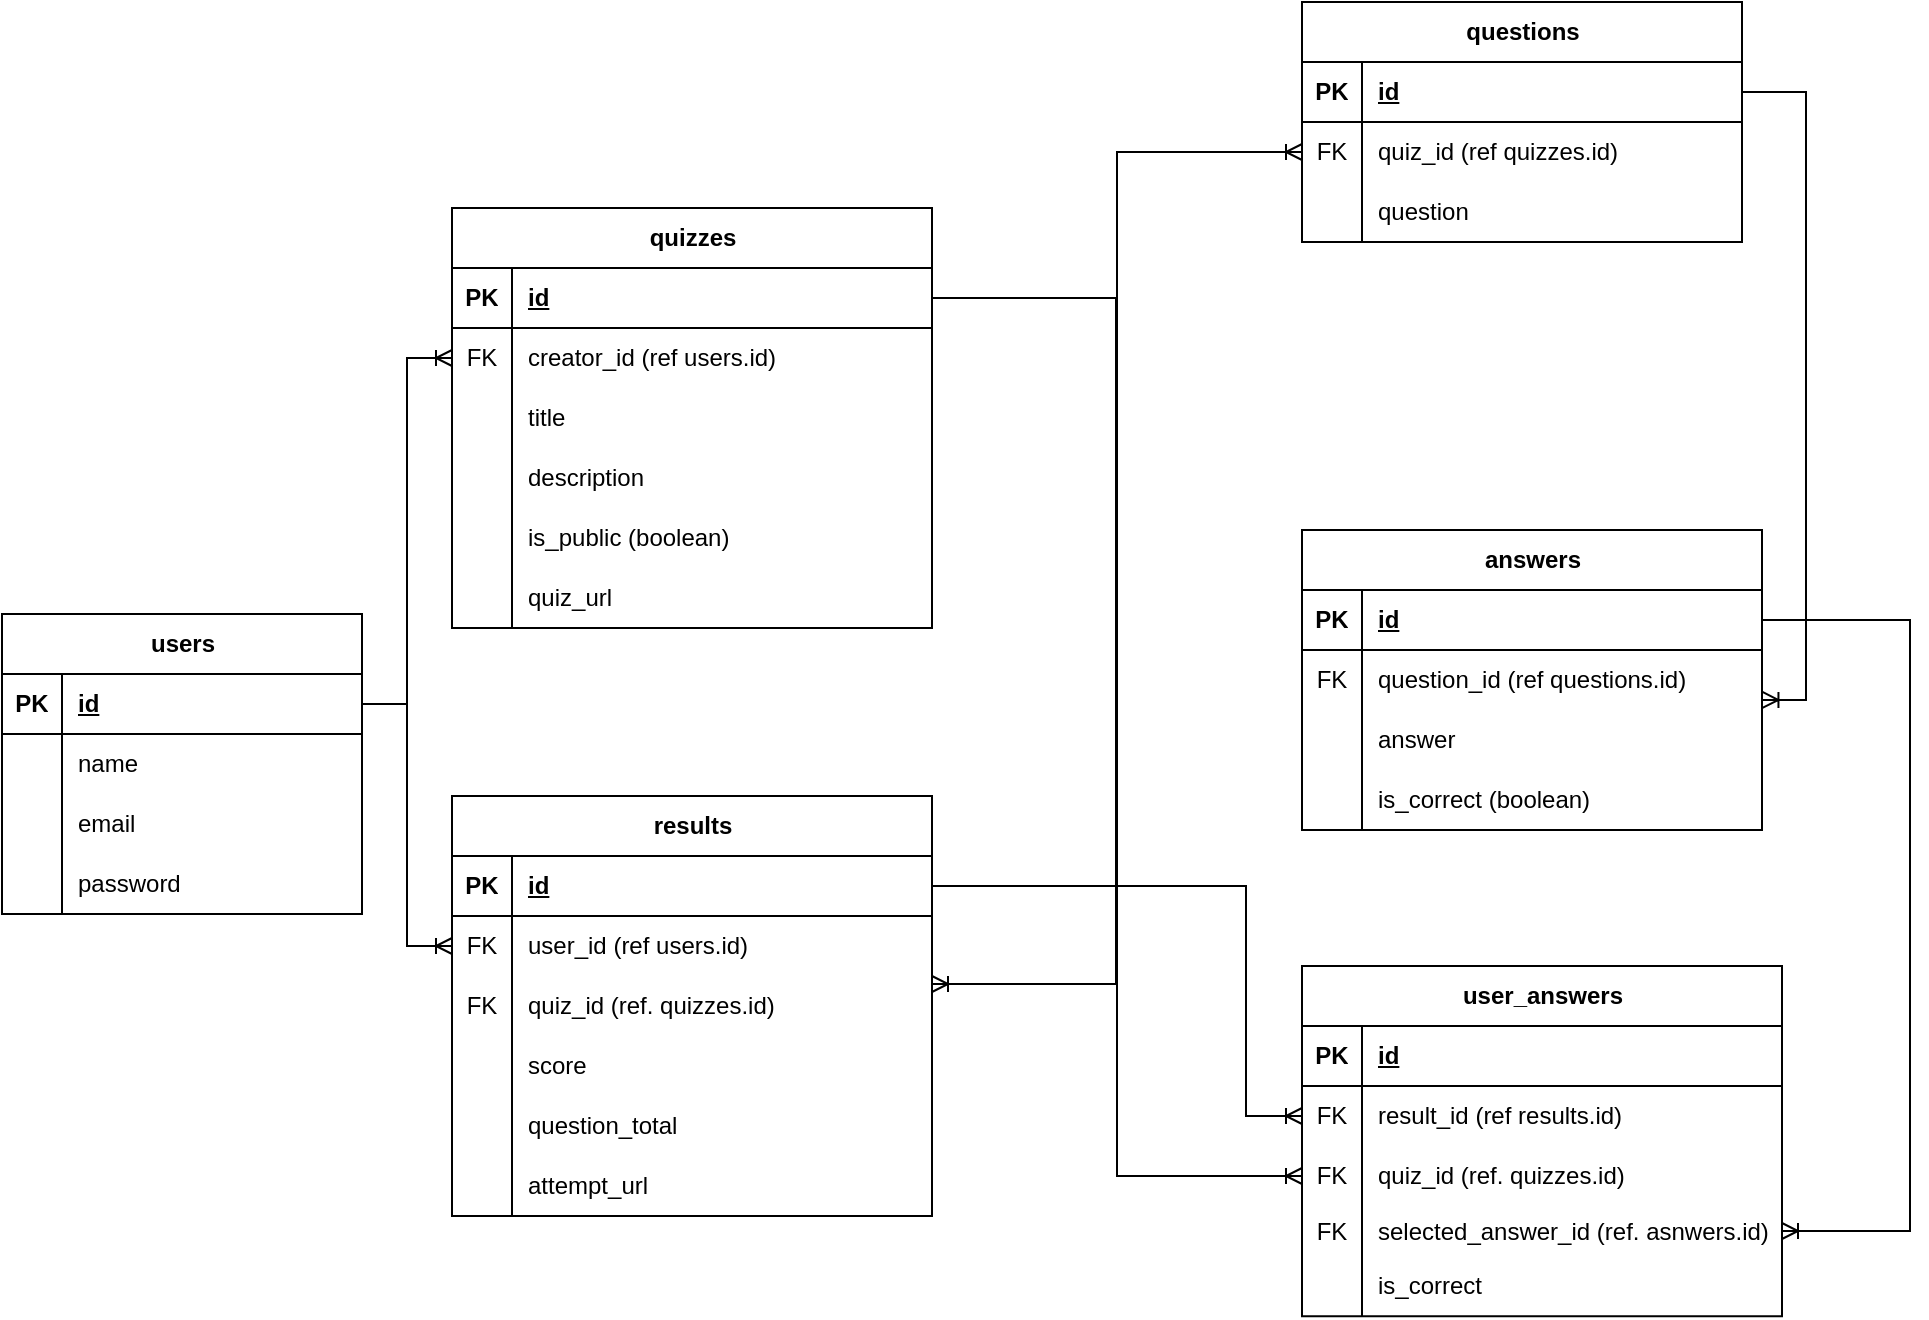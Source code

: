 <mxfile version="26.0.4">
  <diagram name="Page-1" id="2ca16b54-16f6-2749-3443-fa8db7711227">
    <mxGraphModel dx="2903" dy="1590" grid="0" gridSize="10" guides="1" tooltips="1" connect="1" arrows="1" fold="1" page="1" pageScale="1" pageWidth="1100" pageHeight="850" background="none" math="0" shadow="0">
      <root>
        <mxCell id="0" />
        <mxCell id="1" parent="0" />
        <mxCell id="7DHY3IZgSAuh6Npii8j_-1" value="users" style="shape=table;startSize=30;container=1;collapsible=1;childLayout=tableLayout;fixedRows=1;rowLines=0;fontStyle=1;align=center;resizeLast=1;html=1;" parent="1" vertex="1">
          <mxGeometry x="37" y="359" width="180" height="150" as="geometry" />
        </mxCell>
        <mxCell id="7DHY3IZgSAuh6Npii8j_-2" value="" style="shape=tableRow;horizontal=0;startSize=0;swimlaneHead=0;swimlaneBody=0;fillColor=none;collapsible=0;dropTarget=0;points=[[0,0.5],[1,0.5]];portConstraint=eastwest;top=0;left=0;right=0;bottom=1;" parent="7DHY3IZgSAuh6Npii8j_-1" vertex="1">
          <mxGeometry y="30" width="180" height="30" as="geometry" />
        </mxCell>
        <mxCell id="7DHY3IZgSAuh6Npii8j_-3" value="PK" style="shape=partialRectangle;connectable=0;fillColor=none;top=0;left=0;bottom=0;right=0;fontStyle=1;overflow=hidden;whiteSpace=wrap;html=1;" parent="7DHY3IZgSAuh6Npii8j_-2" vertex="1">
          <mxGeometry width="30" height="30" as="geometry">
            <mxRectangle width="30" height="30" as="alternateBounds" />
          </mxGeometry>
        </mxCell>
        <mxCell id="7DHY3IZgSAuh6Npii8j_-4" value="id" style="shape=partialRectangle;connectable=0;fillColor=none;top=0;left=0;bottom=0;right=0;align=left;spacingLeft=6;fontStyle=5;overflow=hidden;whiteSpace=wrap;html=1;" parent="7DHY3IZgSAuh6Npii8j_-2" vertex="1">
          <mxGeometry x="30" width="150" height="30" as="geometry">
            <mxRectangle width="150" height="30" as="alternateBounds" />
          </mxGeometry>
        </mxCell>
        <mxCell id="7DHY3IZgSAuh6Npii8j_-5" value="" style="shape=tableRow;horizontal=0;startSize=0;swimlaneHead=0;swimlaneBody=0;fillColor=none;collapsible=0;dropTarget=0;points=[[0,0.5],[1,0.5]];portConstraint=eastwest;top=0;left=0;right=0;bottom=0;" parent="7DHY3IZgSAuh6Npii8j_-1" vertex="1">
          <mxGeometry y="60" width="180" height="30" as="geometry" />
        </mxCell>
        <mxCell id="7DHY3IZgSAuh6Npii8j_-6" value="" style="shape=partialRectangle;connectable=0;fillColor=none;top=0;left=0;bottom=0;right=0;editable=1;overflow=hidden;whiteSpace=wrap;html=1;" parent="7DHY3IZgSAuh6Npii8j_-5" vertex="1">
          <mxGeometry width="30" height="30" as="geometry">
            <mxRectangle width="30" height="30" as="alternateBounds" />
          </mxGeometry>
        </mxCell>
        <mxCell id="7DHY3IZgSAuh6Npii8j_-7" value="name" style="shape=partialRectangle;connectable=0;fillColor=none;top=0;left=0;bottom=0;right=0;align=left;spacingLeft=6;overflow=hidden;whiteSpace=wrap;html=1;" parent="7DHY3IZgSAuh6Npii8j_-5" vertex="1">
          <mxGeometry x="30" width="150" height="30" as="geometry">
            <mxRectangle width="150" height="30" as="alternateBounds" />
          </mxGeometry>
        </mxCell>
        <mxCell id="7DHY3IZgSAuh6Npii8j_-8" value="" style="shape=tableRow;horizontal=0;startSize=0;swimlaneHead=0;swimlaneBody=0;fillColor=none;collapsible=0;dropTarget=0;points=[[0,0.5],[1,0.5]];portConstraint=eastwest;top=0;left=0;right=0;bottom=0;" parent="7DHY3IZgSAuh6Npii8j_-1" vertex="1">
          <mxGeometry y="90" width="180" height="30" as="geometry" />
        </mxCell>
        <mxCell id="7DHY3IZgSAuh6Npii8j_-9" value="" style="shape=partialRectangle;connectable=0;fillColor=none;top=0;left=0;bottom=0;right=0;editable=1;overflow=hidden;whiteSpace=wrap;html=1;" parent="7DHY3IZgSAuh6Npii8j_-8" vertex="1">
          <mxGeometry width="30" height="30" as="geometry">
            <mxRectangle width="30" height="30" as="alternateBounds" />
          </mxGeometry>
        </mxCell>
        <mxCell id="7DHY3IZgSAuh6Npii8j_-10" value="email" style="shape=partialRectangle;connectable=0;fillColor=none;top=0;left=0;bottom=0;right=0;align=left;spacingLeft=6;overflow=hidden;whiteSpace=wrap;html=1;" parent="7DHY3IZgSAuh6Npii8j_-8" vertex="1">
          <mxGeometry x="30" width="150" height="30" as="geometry">
            <mxRectangle width="150" height="30" as="alternateBounds" />
          </mxGeometry>
        </mxCell>
        <mxCell id="7DHY3IZgSAuh6Npii8j_-11" value="" style="shape=tableRow;horizontal=0;startSize=0;swimlaneHead=0;swimlaneBody=0;fillColor=none;collapsible=0;dropTarget=0;points=[[0,0.5],[1,0.5]];portConstraint=eastwest;top=0;left=0;right=0;bottom=0;" parent="7DHY3IZgSAuh6Npii8j_-1" vertex="1">
          <mxGeometry y="120" width="180" height="30" as="geometry" />
        </mxCell>
        <mxCell id="7DHY3IZgSAuh6Npii8j_-12" value="" style="shape=partialRectangle;connectable=0;fillColor=none;top=0;left=0;bottom=0;right=0;editable=1;overflow=hidden;whiteSpace=wrap;html=1;" parent="7DHY3IZgSAuh6Npii8j_-11" vertex="1">
          <mxGeometry width="30" height="30" as="geometry">
            <mxRectangle width="30" height="30" as="alternateBounds" />
          </mxGeometry>
        </mxCell>
        <mxCell id="7DHY3IZgSAuh6Npii8j_-13" value="password" style="shape=partialRectangle;connectable=0;fillColor=none;top=0;left=0;bottom=0;right=0;align=left;spacingLeft=6;overflow=hidden;whiteSpace=wrap;html=1;" parent="7DHY3IZgSAuh6Npii8j_-11" vertex="1">
          <mxGeometry x="30" width="150" height="30" as="geometry">
            <mxRectangle width="150" height="30" as="alternateBounds" />
          </mxGeometry>
        </mxCell>
        <mxCell id="7DHY3IZgSAuh6Npii8j_-14" value="quizzes" style="shape=table;startSize=30;container=1;collapsible=1;childLayout=tableLayout;fixedRows=1;rowLines=0;fontStyle=1;align=center;resizeLast=1;html=1;" parent="1" vertex="1">
          <mxGeometry x="262" y="156" width="240" height="210" as="geometry" />
        </mxCell>
        <mxCell id="7DHY3IZgSAuh6Npii8j_-15" value="" style="shape=tableRow;horizontal=0;startSize=0;swimlaneHead=0;swimlaneBody=0;fillColor=none;collapsible=0;dropTarget=0;points=[[0,0.5],[1,0.5]];portConstraint=eastwest;top=0;left=0;right=0;bottom=1;" parent="7DHY3IZgSAuh6Npii8j_-14" vertex="1">
          <mxGeometry y="30" width="240" height="30" as="geometry" />
        </mxCell>
        <mxCell id="7DHY3IZgSAuh6Npii8j_-16" value="PK" style="shape=partialRectangle;connectable=0;fillColor=none;top=0;left=0;bottom=0;right=0;fontStyle=1;overflow=hidden;whiteSpace=wrap;html=1;" parent="7DHY3IZgSAuh6Npii8j_-15" vertex="1">
          <mxGeometry width="30" height="30" as="geometry">
            <mxRectangle width="30" height="30" as="alternateBounds" />
          </mxGeometry>
        </mxCell>
        <mxCell id="7DHY3IZgSAuh6Npii8j_-17" value="id" style="shape=partialRectangle;connectable=0;fillColor=none;top=0;left=0;bottom=0;right=0;align=left;spacingLeft=6;fontStyle=5;overflow=hidden;whiteSpace=wrap;html=1;" parent="7DHY3IZgSAuh6Npii8j_-15" vertex="1">
          <mxGeometry x="30" width="210" height="30" as="geometry">
            <mxRectangle width="210" height="30" as="alternateBounds" />
          </mxGeometry>
        </mxCell>
        <mxCell id="7DHY3IZgSAuh6Npii8j_-27" style="shape=tableRow;horizontal=0;startSize=0;swimlaneHead=0;swimlaneBody=0;fillColor=none;collapsible=0;dropTarget=0;points=[[0,0.5],[1,0.5]];portConstraint=eastwest;top=0;left=0;right=0;bottom=0;" parent="7DHY3IZgSAuh6Npii8j_-14" vertex="1">
          <mxGeometry y="60" width="240" height="30" as="geometry" />
        </mxCell>
        <mxCell id="7DHY3IZgSAuh6Npii8j_-28" value="FK" style="shape=partialRectangle;connectable=0;fillColor=none;top=0;left=0;bottom=0;right=0;editable=1;overflow=hidden;whiteSpace=wrap;html=1;" parent="7DHY3IZgSAuh6Npii8j_-27" vertex="1">
          <mxGeometry width="30" height="30" as="geometry">
            <mxRectangle width="30" height="30" as="alternateBounds" />
          </mxGeometry>
        </mxCell>
        <mxCell id="7DHY3IZgSAuh6Npii8j_-29" value="creator_id (ref users.id)" style="shape=partialRectangle;connectable=0;fillColor=none;top=0;left=0;bottom=0;right=0;align=left;spacingLeft=6;overflow=hidden;whiteSpace=wrap;html=1;" parent="7DHY3IZgSAuh6Npii8j_-27" vertex="1">
          <mxGeometry x="30" width="210" height="30" as="geometry">
            <mxRectangle width="210" height="30" as="alternateBounds" />
          </mxGeometry>
        </mxCell>
        <mxCell id="7DHY3IZgSAuh6Npii8j_-18" value="" style="shape=tableRow;horizontal=0;startSize=0;swimlaneHead=0;swimlaneBody=0;fillColor=none;collapsible=0;dropTarget=0;points=[[0,0.5],[1,0.5]];portConstraint=eastwest;top=0;left=0;right=0;bottom=0;" parent="7DHY3IZgSAuh6Npii8j_-14" vertex="1">
          <mxGeometry y="90" width="240" height="30" as="geometry" />
        </mxCell>
        <mxCell id="7DHY3IZgSAuh6Npii8j_-19" value="" style="shape=partialRectangle;connectable=0;fillColor=none;top=0;left=0;bottom=0;right=0;editable=1;overflow=hidden;whiteSpace=wrap;html=1;" parent="7DHY3IZgSAuh6Npii8j_-18" vertex="1">
          <mxGeometry width="30" height="30" as="geometry">
            <mxRectangle width="30" height="30" as="alternateBounds" />
          </mxGeometry>
        </mxCell>
        <mxCell id="7DHY3IZgSAuh6Npii8j_-20" value="title" style="shape=partialRectangle;connectable=0;fillColor=none;top=0;left=0;bottom=0;right=0;align=left;spacingLeft=6;overflow=hidden;whiteSpace=wrap;html=1;" parent="7DHY3IZgSAuh6Npii8j_-18" vertex="1">
          <mxGeometry x="30" width="210" height="30" as="geometry">
            <mxRectangle width="210" height="30" as="alternateBounds" />
          </mxGeometry>
        </mxCell>
        <mxCell id="7DHY3IZgSAuh6Npii8j_-21" value="" style="shape=tableRow;horizontal=0;startSize=0;swimlaneHead=0;swimlaneBody=0;fillColor=none;collapsible=0;dropTarget=0;points=[[0,0.5],[1,0.5]];portConstraint=eastwest;top=0;left=0;right=0;bottom=0;" parent="7DHY3IZgSAuh6Npii8j_-14" vertex="1">
          <mxGeometry y="120" width="240" height="30" as="geometry" />
        </mxCell>
        <mxCell id="7DHY3IZgSAuh6Npii8j_-22" value="" style="shape=partialRectangle;connectable=0;fillColor=none;top=0;left=0;bottom=0;right=0;editable=1;overflow=hidden;whiteSpace=wrap;html=1;" parent="7DHY3IZgSAuh6Npii8j_-21" vertex="1">
          <mxGeometry width="30" height="30" as="geometry">
            <mxRectangle width="30" height="30" as="alternateBounds" />
          </mxGeometry>
        </mxCell>
        <mxCell id="7DHY3IZgSAuh6Npii8j_-23" value="description" style="shape=partialRectangle;connectable=0;fillColor=none;top=0;left=0;bottom=0;right=0;align=left;spacingLeft=6;overflow=hidden;whiteSpace=wrap;html=1;" parent="7DHY3IZgSAuh6Npii8j_-21" vertex="1">
          <mxGeometry x="30" width="210" height="30" as="geometry">
            <mxRectangle width="210" height="30" as="alternateBounds" />
          </mxGeometry>
        </mxCell>
        <mxCell id="7DHY3IZgSAuh6Npii8j_-24" value="" style="shape=tableRow;horizontal=0;startSize=0;swimlaneHead=0;swimlaneBody=0;fillColor=none;collapsible=0;dropTarget=0;points=[[0,0.5],[1,0.5]];portConstraint=eastwest;top=0;left=0;right=0;bottom=0;" parent="7DHY3IZgSAuh6Npii8j_-14" vertex="1">
          <mxGeometry y="150" width="240" height="30" as="geometry" />
        </mxCell>
        <mxCell id="7DHY3IZgSAuh6Npii8j_-25" value="" style="shape=partialRectangle;connectable=0;fillColor=none;top=0;left=0;bottom=0;right=0;editable=1;overflow=hidden;whiteSpace=wrap;html=1;" parent="7DHY3IZgSAuh6Npii8j_-24" vertex="1">
          <mxGeometry width="30" height="30" as="geometry">
            <mxRectangle width="30" height="30" as="alternateBounds" />
          </mxGeometry>
        </mxCell>
        <mxCell id="7DHY3IZgSAuh6Npii8j_-26" value="is_public (boolean)" style="shape=partialRectangle;connectable=0;fillColor=none;top=0;left=0;bottom=0;right=0;align=left;spacingLeft=6;overflow=hidden;whiteSpace=wrap;html=1;" parent="7DHY3IZgSAuh6Npii8j_-24" vertex="1">
          <mxGeometry x="30" width="210" height="30" as="geometry">
            <mxRectangle width="210" height="30" as="alternateBounds" />
          </mxGeometry>
        </mxCell>
        <mxCell id="ieP7ZPA9Liwc8vD1FbP--1" style="shape=tableRow;horizontal=0;startSize=0;swimlaneHead=0;swimlaneBody=0;fillColor=none;collapsible=0;dropTarget=0;points=[[0,0.5],[1,0.5]];portConstraint=eastwest;top=0;left=0;right=0;bottom=0;" parent="7DHY3IZgSAuh6Npii8j_-14" vertex="1">
          <mxGeometry y="180" width="240" height="30" as="geometry" />
        </mxCell>
        <mxCell id="ieP7ZPA9Liwc8vD1FbP--2" style="shape=partialRectangle;connectable=0;fillColor=none;top=0;left=0;bottom=0;right=0;editable=1;overflow=hidden;whiteSpace=wrap;html=1;" parent="ieP7ZPA9Liwc8vD1FbP--1" vertex="1">
          <mxGeometry width="30" height="30" as="geometry">
            <mxRectangle width="30" height="30" as="alternateBounds" />
          </mxGeometry>
        </mxCell>
        <mxCell id="ieP7ZPA9Liwc8vD1FbP--3" value="quiz_url" style="shape=partialRectangle;connectable=0;fillColor=none;top=0;left=0;bottom=0;right=0;align=left;spacingLeft=6;overflow=hidden;whiteSpace=wrap;html=1;" parent="ieP7ZPA9Liwc8vD1FbP--1" vertex="1">
          <mxGeometry x="30" width="210" height="30" as="geometry">
            <mxRectangle width="210" height="30" as="alternateBounds" />
          </mxGeometry>
        </mxCell>
        <mxCell id="7DHY3IZgSAuh6Npii8j_-35" value="questions" style="shape=table;startSize=30;container=1;collapsible=1;childLayout=tableLayout;fixedRows=1;rowLines=0;fontStyle=1;align=center;resizeLast=1;html=1;" parent="1" vertex="1">
          <mxGeometry x="687" y="53" width="220" height="120" as="geometry" />
        </mxCell>
        <mxCell id="7DHY3IZgSAuh6Npii8j_-36" value="" style="shape=tableRow;horizontal=0;startSize=0;swimlaneHead=0;swimlaneBody=0;fillColor=none;collapsible=0;dropTarget=0;points=[[0,0.5],[1,0.5]];portConstraint=eastwest;top=0;left=0;right=0;bottom=1;" parent="7DHY3IZgSAuh6Npii8j_-35" vertex="1">
          <mxGeometry y="30" width="220" height="30" as="geometry" />
        </mxCell>
        <mxCell id="7DHY3IZgSAuh6Npii8j_-37" value="PK" style="shape=partialRectangle;connectable=0;fillColor=none;top=0;left=0;bottom=0;right=0;fontStyle=1;overflow=hidden;whiteSpace=wrap;html=1;" parent="7DHY3IZgSAuh6Npii8j_-36" vertex="1">
          <mxGeometry width="30" height="30" as="geometry">
            <mxRectangle width="30" height="30" as="alternateBounds" />
          </mxGeometry>
        </mxCell>
        <mxCell id="7DHY3IZgSAuh6Npii8j_-38" value="id" style="shape=partialRectangle;connectable=0;fillColor=none;top=0;left=0;bottom=0;right=0;align=left;spacingLeft=6;fontStyle=5;overflow=hidden;whiteSpace=wrap;html=1;" parent="7DHY3IZgSAuh6Npii8j_-36" vertex="1">
          <mxGeometry x="30" width="190" height="30" as="geometry">
            <mxRectangle width="190" height="30" as="alternateBounds" />
          </mxGeometry>
        </mxCell>
        <mxCell id="7DHY3IZgSAuh6Npii8j_-42" value="" style="shape=tableRow;horizontal=0;startSize=0;swimlaneHead=0;swimlaneBody=0;fillColor=none;collapsible=0;dropTarget=0;points=[[0,0.5],[1,0.5]];portConstraint=eastwest;top=0;left=0;right=0;bottom=0;" parent="7DHY3IZgSAuh6Npii8j_-35" vertex="1">
          <mxGeometry y="60" width="220" height="30" as="geometry" />
        </mxCell>
        <mxCell id="7DHY3IZgSAuh6Npii8j_-43" value="FK" style="shape=partialRectangle;connectable=0;fillColor=none;top=0;left=0;bottom=0;right=0;editable=1;overflow=hidden;whiteSpace=wrap;html=1;" parent="7DHY3IZgSAuh6Npii8j_-42" vertex="1">
          <mxGeometry width="30" height="30" as="geometry">
            <mxRectangle width="30" height="30" as="alternateBounds" />
          </mxGeometry>
        </mxCell>
        <mxCell id="7DHY3IZgSAuh6Npii8j_-44" value="quiz_id (ref quizzes.id)" style="shape=partialRectangle;connectable=0;fillColor=none;top=0;left=0;bottom=0;right=0;align=left;spacingLeft=6;overflow=hidden;whiteSpace=wrap;html=1;" parent="7DHY3IZgSAuh6Npii8j_-42" vertex="1">
          <mxGeometry x="30" width="190" height="30" as="geometry">
            <mxRectangle width="190" height="30" as="alternateBounds" />
          </mxGeometry>
        </mxCell>
        <mxCell id="7DHY3IZgSAuh6Npii8j_-39" value="" style="shape=tableRow;horizontal=0;startSize=0;swimlaneHead=0;swimlaneBody=0;fillColor=none;collapsible=0;dropTarget=0;points=[[0,0.5],[1,0.5]];portConstraint=eastwest;top=0;left=0;right=0;bottom=0;" parent="7DHY3IZgSAuh6Npii8j_-35" vertex="1">
          <mxGeometry y="90" width="220" height="30" as="geometry" />
        </mxCell>
        <mxCell id="7DHY3IZgSAuh6Npii8j_-40" value="" style="shape=partialRectangle;connectable=0;fillColor=none;top=0;left=0;bottom=0;right=0;editable=1;overflow=hidden;whiteSpace=wrap;html=1;" parent="7DHY3IZgSAuh6Npii8j_-39" vertex="1">
          <mxGeometry width="30" height="30" as="geometry">
            <mxRectangle width="30" height="30" as="alternateBounds" />
          </mxGeometry>
        </mxCell>
        <mxCell id="7DHY3IZgSAuh6Npii8j_-41" value="question" style="shape=partialRectangle;connectable=0;fillColor=none;top=0;left=0;bottom=0;right=0;align=left;spacingLeft=6;overflow=hidden;whiteSpace=wrap;html=1;" parent="7DHY3IZgSAuh6Npii8j_-39" vertex="1">
          <mxGeometry x="30" width="190" height="30" as="geometry">
            <mxRectangle width="190" height="30" as="alternateBounds" />
          </mxGeometry>
        </mxCell>
        <mxCell id="7DHY3IZgSAuh6Npii8j_-49" value="answers" style="shape=table;startSize=30;container=1;collapsible=1;childLayout=tableLayout;fixedRows=1;rowLines=0;fontStyle=1;align=center;resizeLast=1;html=1;" parent="1" vertex="1">
          <mxGeometry x="687" y="317" width="230" height="150" as="geometry" />
        </mxCell>
        <mxCell id="7DHY3IZgSAuh6Npii8j_-50" value="" style="shape=tableRow;horizontal=0;startSize=0;swimlaneHead=0;swimlaneBody=0;fillColor=none;collapsible=0;dropTarget=0;points=[[0,0.5],[1,0.5]];portConstraint=eastwest;top=0;left=0;right=0;bottom=1;" parent="7DHY3IZgSAuh6Npii8j_-49" vertex="1">
          <mxGeometry y="30" width="230" height="30" as="geometry" />
        </mxCell>
        <mxCell id="7DHY3IZgSAuh6Npii8j_-51" value="PK" style="shape=partialRectangle;connectable=0;fillColor=none;top=0;left=0;bottom=0;right=0;fontStyle=1;overflow=hidden;whiteSpace=wrap;html=1;" parent="7DHY3IZgSAuh6Npii8j_-50" vertex="1">
          <mxGeometry width="30" height="30" as="geometry">
            <mxRectangle width="30" height="30" as="alternateBounds" />
          </mxGeometry>
        </mxCell>
        <mxCell id="7DHY3IZgSAuh6Npii8j_-52" value="id" style="shape=partialRectangle;connectable=0;fillColor=none;top=0;left=0;bottom=0;right=0;align=left;spacingLeft=6;fontStyle=5;overflow=hidden;whiteSpace=wrap;html=1;" parent="7DHY3IZgSAuh6Npii8j_-50" vertex="1">
          <mxGeometry x="30" width="200" height="30" as="geometry">
            <mxRectangle width="200" height="30" as="alternateBounds" />
          </mxGeometry>
        </mxCell>
        <mxCell id="7DHY3IZgSAuh6Npii8j_-59" value="" style="shape=tableRow;horizontal=0;startSize=0;swimlaneHead=0;swimlaneBody=0;fillColor=none;collapsible=0;dropTarget=0;points=[[0,0.5],[1,0.5]];portConstraint=eastwest;top=0;left=0;right=0;bottom=0;" parent="7DHY3IZgSAuh6Npii8j_-49" vertex="1">
          <mxGeometry y="60" width="230" height="30" as="geometry" />
        </mxCell>
        <mxCell id="7DHY3IZgSAuh6Npii8j_-60" value="FK" style="shape=partialRectangle;connectable=0;fillColor=none;top=0;left=0;bottom=0;right=0;editable=1;overflow=hidden;whiteSpace=wrap;html=1;" parent="7DHY3IZgSAuh6Npii8j_-59" vertex="1">
          <mxGeometry width="30" height="30" as="geometry">
            <mxRectangle width="30" height="30" as="alternateBounds" />
          </mxGeometry>
        </mxCell>
        <mxCell id="7DHY3IZgSAuh6Npii8j_-61" value="question_id (ref questions.id)" style="shape=partialRectangle;connectable=0;fillColor=none;top=0;left=0;bottom=0;right=0;align=left;spacingLeft=6;overflow=hidden;whiteSpace=wrap;html=1;" parent="7DHY3IZgSAuh6Npii8j_-59" vertex="1">
          <mxGeometry x="30" width="200" height="30" as="geometry">
            <mxRectangle width="200" height="30" as="alternateBounds" />
          </mxGeometry>
        </mxCell>
        <mxCell id="7DHY3IZgSAuh6Npii8j_-53" value="" style="shape=tableRow;horizontal=0;startSize=0;swimlaneHead=0;swimlaneBody=0;fillColor=none;collapsible=0;dropTarget=0;points=[[0,0.5],[1,0.5]];portConstraint=eastwest;top=0;left=0;right=0;bottom=0;" parent="7DHY3IZgSAuh6Npii8j_-49" vertex="1">
          <mxGeometry y="90" width="230" height="30" as="geometry" />
        </mxCell>
        <mxCell id="7DHY3IZgSAuh6Npii8j_-54" value="" style="shape=partialRectangle;connectable=0;fillColor=none;top=0;left=0;bottom=0;right=0;editable=1;overflow=hidden;whiteSpace=wrap;html=1;" parent="7DHY3IZgSAuh6Npii8j_-53" vertex="1">
          <mxGeometry width="30" height="30" as="geometry">
            <mxRectangle width="30" height="30" as="alternateBounds" />
          </mxGeometry>
        </mxCell>
        <mxCell id="7DHY3IZgSAuh6Npii8j_-55" value="answer" style="shape=partialRectangle;connectable=0;fillColor=none;top=0;left=0;bottom=0;right=0;align=left;spacingLeft=6;overflow=hidden;whiteSpace=wrap;html=1;" parent="7DHY3IZgSAuh6Npii8j_-53" vertex="1">
          <mxGeometry x="30" width="200" height="30" as="geometry">
            <mxRectangle width="200" height="30" as="alternateBounds" />
          </mxGeometry>
        </mxCell>
        <mxCell id="7DHY3IZgSAuh6Npii8j_-56" value="" style="shape=tableRow;horizontal=0;startSize=0;swimlaneHead=0;swimlaneBody=0;fillColor=none;collapsible=0;dropTarget=0;points=[[0,0.5],[1,0.5]];portConstraint=eastwest;top=0;left=0;right=0;bottom=0;" parent="7DHY3IZgSAuh6Npii8j_-49" vertex="1">
          <mxGeometry y="120" width="230" height="30" as="geometry" />
        </mxCell>
        <mxCell id="7DHY3IZgSAuh6Npii8j_-57" value="" style="shape=partialRectangle;connectable=0;fillColor=none;top=0;left=0;bottom=0;right=0;editable=1;overflow=hidden;whiteSpace=wrap;html=1;" parent="7DHY3IZgSAuh6Npii8j_-56" vertex="1">
          <mxGeometry width="30" height="30" as="geometry">
            <mxRectangle width="30" height="30" as="alternateBounds" />
          </mxGeometry>
        </mxCell>
        <mxCell id="7DHY3IZgSAuh6Npii8j_-58" value="is_correct (boolean)" style="shape=partialRectangle;connectable=0;fillColor=none;top=0;left=0;bottom=0;right=0;align=left;spacingLeft=6;overflow=hidden;whiteSpace=wrap;html=1;" parent="7DHY3IZgSAuh6Npii8j_-56" vertex="1">
          <mxGeometry x="30" width="200" height="30" as="geometry">
            <mxRectangle width="200" height="30" as="alternateBounds" />
          </mxGeometry>
        </mxCell>
        <mxCell id="7DHY3IZgSAuh6Npii8j_-63" value="results" style="shape=table;startSize=30;container=1;collapsible=1;childLayout=tableLayout;fixedRows=1;rowLines=0;fontStyle=1;align=center;resizeLast=1;html=1;" parent="1" vertex="1">
          <mxGeometry x="262" y="450" width="240" height="210" as="geometry" />
        </mxCell>
        <mxCell id="7DHY3IZgSAuh6Npii8j_-64" value="" style="shape=tableRow;horizontal=0;startSize=0;swimlaneHead=0;swimlaneBody=0;fillColor=none;collapsible=0;dropTarget=0;points=[[0,0.5],[1,0.5]];portConstraint=eastwest;top=0;left=0;right=0;bottom=1;" parent="7DHY3IZgSAuh6Npii8j_-63" vertex="1">
          <mxGeometry y="30" width="240" height="30" as="geometry" />
        </mxCell>
        <mxCell id="7DHY3IZgSAuh6Npii8j_-65" value="PK" style="shape=partialRectangle;connectable=0;fillColor=none;top=0;left=0;bottom=0;right=0;fontStyle=1;overflow=hidden;whiteSpace=wrap;html=1;" parent="7DHY3IZgSAuh6Npii8j_-64" vertex="1">
          <mxGeometry width="30" height="30" as="geometry">
            <mxRectangle width="30" height="30" as="alternateBounds" />
          </mxGeometry>
        </mxCell>
        <mxCell id="7DHY3IZgSAuh6Npii8j_-66" value="id" style="shape=partialRectangle;connectable=0;fillColor=none;top=0;left=0;bottom=0;right=0;align=left;spacingLeft=6;fontStyle=5;overflow=hidden;whiteSpace=wrap;html=1;" parent="7DHY3IZgSAuh6Npii8j_-64" vertex="1">
          <mxGeometry x="30" width="210" height="30" as="geometry">
            <mxRectangle width="210" height="30" as="alternateBounds" />
          </mxGeometry>
        </mxCell>
        <mxCell id="7DHY3IZgSAuh6Npii8j_-67" value="" style="shape=tableRow;horizontal=0;startSize=0;swimlaneHead=0;swimlaneBody=0;fillColor=none;collapsible=0;dropTarget=0;points=[[0,0.5],[1,0.5]];portConstraint=eastwest;top=0;left=0;right=0;bottom=0;" parent="7DHY3IZgSAuh6Npii8j_-63" vertex="1">
          <mxGeometry y="60" width="240" height="30" as="geometry" />
        </mxCell>
        <mxCell id="7DHY3IZgSAuh6Npii8j_-68" value="FK" style="shape=partialRectangle;connectable=0;fillColor=none;top=0;left=0;bottom=0;right=0;editable=1;overflow=hidden;whiteSpace=wrap;html=1;" parent="7DHY3IZgSAuh6Npii8j_-67" vertex="1">
          <mxGeometry width="30" height="30" as="geometry">
            <mxRectangle width="30" height="30" as="alternateBounds" />
          </mxGeometry>
        </mxCell>
        <mxCell id="7DHY3IZgSAuh6Npii8j_-69" value="user_id (ref users.id)" style="shape=partialRectangle;connectable=0;fillColor=none;top=0;left=0;bottom=0;right=0;align=left;spacingLeft=6;overflow=hidden;whiteSpace=wrap;html=1;" parent="7DHY3IZgSAuh6Npii8j_-67" vertex="1">
          <mxGeometry x="30" width="210" height="30" as="geometry">
            <mxRectangle width="210" height="30" as="alternateBounds" />
          </mxGeometry>
        </mxCell>
        <mxCell id="7DHY3IZgSAuh6Npii8j_-70" value="" style="shape=tableRow;horizontal=0;startSize=0;swimlaneHead=0;swimlaneBody=0;fillColor=none;collapsible=0;dropTarget=0;points=[[0,0.5],[1,0.5]];portConstraint=eastwest;top=0;left=0;right=0;bottom=0;" parent="7DHY3IZgSAuh6Npii8j_-63" vertex="1">
          <mxGeometry y="90" width="240" height="30" as="geometry" />
        </mxCell>
        <mxCell id="7DHY3IZgSAuh6Npii8j_-71" value="FK" style="shape=partialRectangle;connectable=0;fillColor=none;top=0;left=0;bottom=0;right=0;editable=1;overflow=hidden;whiteSpace=wrap;html=1;" parent="7DHY3IZgSAuh6Npii8j_-70" vertex="1">
          <mxGeometry width="30" height="30" as="geometry">
            <mxRectangle width="30" height="30" as="alternateBounds" />
          </mxGeometry>
        </mxCell>
        <mxCell id="7DHY3IZgSAuh6Npii8j_-72" value="quiz_id (ref. quizzes.id)" style="shape=partialRectangle;connectable=0;fillColor=none;top=0;left=0;bottom=0;right=0;align=left;spacingLeft=6;overflow=hidden;whiteSpace=wrap;html=1;" parent="7DHY3IZgSAuh6Npii8j_-70" vertex="1">
          <mxGeometry x="30" width="210" height="30" as="geometry">
            <mxRectangle width="210" height="30" as="alternateBounds" />
          </mxGeometry>
        </mxCell>
        <mxCell id="7DHY3IZgSAuh6Npii8j_-73" value="" style="shape=tableRow;horizontal=0;startSize=0;swimlaneHead=0;swimlaneBody=0;fillColor=none;collapsible=0;dropTarget=0;points=[[0,0.5],[1,0.5]];portConstraint=eastwest;top=0;left=0;right=0;bottom=0;" parent="7DHY3IZgSAuh6Npii8j_-63" vertex="1">
          <mxGeometry y="120" width="240" height="30" as="geometry" />
        </mxCell>
        <mxCell id="7DHY3IZgSAuh6Npii8j_-74" value="" style="shape=partialRectangle;connectable=0;fillColor=none;top=0;left=0;bottom=0;right=0;editable=1;overflow=hidden;whiteSpace=wrap;html=1;" parent="7DHY3IZgSAuh6Npii8j_-73" vertex="1">
          <mxGeometry width="30" height="30" as="geometry">
            <mxRectangle width="30" height="30" as="alternateBounds" />
          </mxGeometry>
        </mxCell>
        <mxCell id="7DHY3IZgSAuh6Npii8j_-75" value="score" style="shape=partialRectangle;connectable=0;fillColor=none;top=0;left=0;bottom=0;right=0;align=left;spacingLeft=6;overflow=hidden;whiteSpace=wrap;html=1;" parent="7DHY3IZgSAuh6Npii8j_-73" vertex="1">
          <mxGeometry x="30" width="210" height="30" as="geometry">
            <mxRectangle width="210" height="30" as="alternateBounds" />
          </mxGeometry>
        </mxCell>
        <mxCell id="ieP7ZPA9Liwc8vD1FbP--4" style="shape=tableRow;horizontal=0;startSize=0;swimlaneHead=0;swimlaneBody=0;fillColor=none;collapsible=0;dropTarget=0;points=[[0,0.5],[1,0.5]];portConstraint=eastwest;top=0;left=0;right=0;bottom=0;" parent="7DHY3IZgSAuh6Npii8j_-63" vertex="1">
          <mxGeometry y="150" width="240" height="30" as="geometry" />
        </mxCell>
        <mxCell id="ieP7ZPA9Liwc8vD1FbP--5" style="shape=partialRectangle;connectable=0;fillColor=none;top=0;left=0;bottom=0;right=0;editable=1;overflow=hidden;whiteSpace=wrap;html=1;" parent="ieP7ZPA9Liwc8vD1FbP--4" vertex="1">
          <mxGeometry width="30" height="30" as="geometry">
            <mxRectangle width="30" height="30" as="alternateBounds" />
          </mxGeometry>
        </mxCell>
        <mxCell id="ieP7ZPA9Liwc8vD1FbP--6" value="question_total" style="shape=partialRectangle;connectable=0;fillColor=none;top=0;left=0;bottom=0;right=0;align=left;spacingLeft=6;overflow=hidden;whiteSpace=wrap;html=1;" parent="ieP7ZPA9Liwc8vD1FbP--4" vertex="1">
          <mxGeometry x="30" width="210" height="30" as="geometry">
            <mxRectangle width="210" height="30" as="alternateBounds" />
          </mxGeometry>
        </mxCell>
        <mxCell id="ieP7ZPA9Liwc8vD1FbP--7" style="shape=tableRow;horizontal=0;startSize=0;swimlaneHead=0;swimlaneBody=0;fillColor=none;collapsible=0;dropTarget=0;points=[[0,0.5],[1,0.5]];portConstraint=eastwest;top=0;left=0;right=0;bottom=0;" parent="7DHY3IZgSAuh6Npii8j_-63" vertex="1">
          <mxGeometry y="180" width="240" height="30" as="geometry" />
        </mxCell>
        <mxCell id="ieP7ZPA9Liwc8vD1FbP--8" style="shape=partialRectangle;connectable=0;fillColor=none;top=0;left=0;bottom=0;right=0;editable=1;overflow=hidden;whiteSpace=wrap;html=1;" parent="ieP7ZPA9Liwc8vD1FbP--7" vertex="1">
          <mxGeometry width="30" height="30" as="geometry">
            <mxRectangle width="30" height="30" as="alternateBounds" />
          </mxGeometry>
        </mxCell>
        <mxCell id="ieP7ZPA9Liwc8vD1FbP--9" value="attempt_url" style="shape=partialRectangle;connectable=0;fillColor=none;top=0;left=0;bottom=0;right=0;align=left;spacingLeft=6;overflow=hidden;whiteSpace=wrap;html=1;" parent="ieP7ZPA9Liwc8vD1FbP--7" vertex="1">
          <mxGeometry x="30" width="210" height="30" as="geometry">
            <mxRectangle width="210" height="30" as="alternateBounds" />
          </mxGeometry>
        </mxCell>
        <mxCell id="zxh5fk9k8_UFKnHkgMe4-1" value="user_answers" style="shape=table;startSize=30;container=1;collapsible=1;childLayout=tableLayout;fixedRows=1;rowLines=0;fontStyle=1;align=center;resizeLast=1;html=1;" vertex="1" parent="1">
          <mxGeometry x="687" y="535" width="240" height="175.083" as="geometry" />
        </mxCell>
        <mxCell id="zxh5fk9k8_UFKnHkgMe4-2" value="" style="shape=tableRow;horizontal=0;startSize=0;swimlaneHead=0;swimlaneBody=0;fillColor=none;collapsible=0;dropTarget=0;points=[[0,0.5],[1,0.5]];portConstraint=eastwest;top=0;left=0;right=0;bottom=1;" vertex="1" parent="zxh5fk9k8_UFKnHkgMe4-1">
          <mxGeometry y="30" width="240" height="30" as="geometry" />
        </mxCell>
        <mxCell id="zxh5fk9k8_UFKnHkgMe4-3" value="PK" style="shape=partialRectangle;connectable=0;fillColor=none;top=0;left=0;bottom=0;right=0;fontStyle=1;overflow=hidden;whiteSpace=wrap;html=1;" vertex="1" parent="zxh5fk9k8_UFKnHkgMe4-2">
          <mxGeometry width="30" height="30" as="geometry">
            <mxRectangle width="30" height="30" as="alternateBounds" />
          </mxGeometry>
        </mxCell>
        <mxCell id="zxh5fk9k8_UFKnHkgMe4-4" value="id" style="shape=partialRectangle;connectable=0;fillColor=none;top=0;left=0;bottom=0;right=0;align=left;spacingLeft=6;fontStyle=5;overflow=hidden;whiteSpace=wrap;html=1;" vertex="1" parent="zxh5fk9k8_UFKnHkgMe4-2">
          <mxGeometry x="30" width="210" height="30" as="geometry">
            <mxRectangle width="210" height="30" as="alternateBounds" />
          </mxGeometry>
        </mxCell>
        <mxCell id="zxh5fk9k8_UFKnHkgMe4-5" value="" style="shape=tableRow;horizontal=0;startSize=0;swimlaneHead=0;swimlaneBody=0;fillColor=none;collapsible=0;dropTarget=0;points=[[0,0.5],[1,0.5]];portConstraint=eastwest;top=0;left=0;right=0;bottom=0;" vertex="1" parent="zxh5fk9k8_UFKnHkgMe4-1">
          <mxGeometry y="60" width="240" height="30" as="geometry" />
        </mxCell>
        <mxCell id="zxh5fk9k8_UFKnHkgMe4-6" value="FK" style="shape=partialRectangle;connectable=0;fillColor=none;top=0;left=0;bottom=0;right=0;editable=1;overflow=hidden;whiteSpace=wrap;html=1;" vertex="1" parent="zxh5fk9k8_UFKnHkgMe4-5">
          <mxGeometry width="30" height="30" as="geometry">
            <mxRectangle width="30" height="30" as="alternateBounds" />
          </mxGeometry>
        </mxCell>
        <mxCell id="zxh5fk9k8_UFKnHkgMe4-7" value="result_id (ref results.id)" style="shape=partialRectangle;connectable=0;fillColor=none;top=0;left=0;bottom=0;right=0;align=left;spacingLeft=6;overflow=hidden;whiteSpace=wrap;html=1;" vertex="1" parent="zxh5fk9k8_UFKnHkgMe4-5">
          <mxGeometry x="30" width="210" height="30" as="geometry">
            <mxRectangle width="210" height="30" as="alternateBounds" />
          </mxGeometry>
        </mxCell>
        <mxCell id="zxh5fk9k8_UFKnHkgMe4-8" value="" style="shape=tableRow;horizontal=0;startSize=0;swimlaneHead=0;swimlaneBody=0;fillColor=none;collapsible=0;dropTarget=0;points=[[0,0.5],[1,0.5]];portConstraint=eastwest;top=0;left=0;right=0;bottom=0;" vertex="1" parent="zxh5fk9k8_UFKnHkgMe4-1">
          <mxGeometry y="90" width="240" height="30" as="geometry" />
        </mxCell>
        <mxCell id="zxh5fk9k8_UFKnHkgMe4-9" value="FK" style="shape=partialRectangle;connectable=0;fillColor=none;top=0;left=0;bottom=0;right=0;editable=1;overflow=hidden;whiteSpace=wrap;html=1;" vertex="1" parent="zxh5fk9k8_UFKnHkgMe4-8">
          <mxGeometry width="30" height="30" as="geometry">
            <mxRectangle width="30" height="30" as="alternateBounds" />
          </mxGeometry>
        </mxCell>
        <mxCell id="zxh5fk9k8_UFKnHkgMe4-10" value="quiz_id (ref. quizzes.id)" style="shape=partialRectangle;connectable=0;fillColor=none;top=0;left=0;bottom=0;right=0;align=left;spacingLeft=6;overflow=hidden;whiteSpace=wrap;html=1;" vertex="1" parent="zxh5fk9k8_UFKnHkgMe4-8">
          <mxGeometry x="30" width="210" height="30" as="geometry">
            <mxRectangle width="210" height="30" as="alternateBounds" />
          </mxGeometry>
        </mxCell>
        <mxCell id="zxh5fk9k8_UFKnHkgMe4-11" value="" style="shape=tableRow;horizontal=0;startSize=0;swimlaneHead=0;swimlaneBody=0;fillColor=none;collapsible=0;dropTarget=0;points=[[0,0.5],[1,0.5]];portConstraint=eastwest;top=0;left=0;right=0;bottom=0;" vertex="1" parent="zxh5fk9k8_UFKnHkgMe4-1">
          <mxGeometry y="120" width="240" height="25" as="geometry" />
        </mxCell>
        <mxCell id="zxh5fk9k8_UFKnHkgMe4-12" value="FK" style="shape=partialRectangle;connectable=0;fillColor=none;top=0;left=0;bottom=0;right=0;editable=1;overflow=hidden;whiteSpace=wrap;html=1;" vertex="1" parent="zxh5fk9k8_UFKnHkgMe4-11">
          <mxGeometry width="30" height="25" as="geometry">
            <mxRectangle width="30" height="25" as="alternateBounds" />
          </mxGeometry>
        </mxCell>
        <mxCell id="zxh5fk9k8_UFKnHkgMe4-13" value="selected_answer_id (ref. asnwers.id)" style="shape=partialRectangle;connectable=0;fillColor=none;top=0;left=0;bottom=0;right=0;align=left;spacingLeft=6;overflow=hidden;whiteSpace=wrap;html=1;" vertex="1" parent="zxh5fk9k8_UFKnHkgMe4-11">
          <mxGeometry x="30" width="210" height="25" as="geometry">
            <mxRectangle width="210" height="25" as="alternateBounds" />
          </mxGeometry>
        </mxCell>
        <mxCell id="zxh5fk9k8_UFKnHkgMe4-14" style="shape=tableRow;horizontal=0;startSize=0;swimlaneHead=0;swimlaneBody=0;fillColor=none;collapsible=0;dropTarget=0;points=[[0,0.5],[1,0.5]];portConstraint=eastwest;top=0;left=0;right=0;bottom=0;" vertex="1" parent="zxh5fk9k8_UFKnHkgMe4-1">
          <mxGeometry y="145" width="240" height="30" as="geometry" />
        </mxCell>
        <mxCell id="zxh5fk9k8_UFKnHkgMe4-15" style="shape=partialRectangle;connectable=0;fillColor=none;top=0;left=0;bottom=0;right=0;editable=1;overflow=hidden;whiteSpace=wrap;html=1;" vertex="1" parent="zxh5fk9k8_UFKnHkgMe4-14">
          <mxGeometry width="30" height="30" as="geometry">
            <mxRectangle width="30" height="30" as="alternateBounds" />
          </mxGeometry>
        </mxCell>
        <mxCell id="zxh5fk9k8_UFKnHkgMe4-16" value="is_correct" style="shape=partialRectangle;connectable=0;fillColor=none;top=0;left=0;bottom=0;right=0;align=left;spacingLeft=6;overflow=hidden;whiteSpace=wrap;html=1;" vertex="1" parent="zxh5fk9k8_UFKnHkgMe4-14">
          <mxGeometry x="30" width="210" height="30" as="geometry">
            <mxRectangle width="210" height="30" as="alternateBounds" />
          </mxGeometry>
        </mxCell>
        <mxCell id="zxh5fk9k8_UFKnHkgMe4-27" style="edgeStyle=orthogonalEdgeStyle;rounded=0;orthogonalLoop=1;jettySize=auto;html=1;endArrow=ERoneToMany;endFill=0;" edge="1" parent="1" source="7DHY3IZgSAuh6Npii8j_-2" target="7DHY3IZgSAuh6Npii8j_-27">
          <mxGeometry relative="1" as="geometry" />
        </mxCell>
        <mxCell id="zxh5fk9k8_UFKnHkgMe4-28" style="edgeStyle=orthogonalEdgeStyle;rounded=0;orthogonalLoop=1;jettySize=auto;html=1;entryX=0;entryY=0.5;entryDx=0;entryDy=0;endArrow=ERoneToMany;endFill=0;" edge="1" parent="1" source="7DHY3IZgSAuh6Npii8j_-2" target="7DHY3IZgSAuh6Npii8j_-67">
          <mxGeometry relative="1" as="geometry" />
        </mxCell>
        <mxCell id="zxh5fk9k8_UFKnHkgMe4-29" style="edgeStyle=orthogonalEdgeStyle;rounded=0;orthogonalLoop=1;jettySize=auto;html=1;exitX=1;exitY=0.5;exitDx=0;exitDy=0;endArrow=ERoneToMany;endFill=0;" edge="1" parent="1" source="7DHY3IZgSAuh6Npii8j_-15" target="7DHY3IZgSAuh6Npii8j_-70">
          <mxGeometry relative="1" as="geometry">
            <Array as="points">
              <mxPoint x="594" y="201" />
              <mxPoint x="594" y="544" />
            </Array>
          </mxGeometry>
        </mxCell>
        <mxCell id="zxh5fk9k8_UFKnHkgMe4-30" style="edgeStyle=orthogonalEdgeStyle;rounded=0;orthogonalLoop=1;jettySize=auto;html=1;entryX=0;entryY=0.5;entryDx=0;entryDy=0;endArrow=ERoneToMany;endFill=0;" edge="1" parent="1" source="7DHY3IZgSAuh6Npii8j_-15" target="7DHY3IZgSAuh6Npii8j_-42">
          <mxGeometry relative="1" as="geometry" />
        </mxCell>
        <mxCell id="zxh5fk9k8_UFKnHkgMe4-31" style="edgeStyle=orthogonalEdgeStyle;rounded=0;orthogonalLoop=1;jettySize=auto;html=1;entryX=1.001;entryY=0.833;entryDx=0;entryDy=0;entryPerimeter=0;endArrow=ERoneToMany;endFill=0;exitX=1;exitY=0.5;exitDx=0;exitDy=0;" edge="1" parent="1" source="7DHY3IZgSAuh6Npii8j_-36" target="7DHY3IZgSAuh6Npii8j_-59">
          <mxGeometry relative="1" as="geometry">
            <Array as="points">
              <mxPoint x="939" y="98" />
              <mxPoint x="939" y="402" />
            </Array>
          </mxGeometry>
        </mxCell>
        <mxCell id="zxh5fk9k8_UFKnHkgMe4-32" style="edgeStyle=orthogonalEdgeStyle;rounded=0;orthogonalLoop=1;jettySize=auto;html=1;entryX=1;entryY=0.5;entryDx=0;entryDy=0;endArrow=ERoneToMany;endFill=0;" edge="1" parent="1" source="7DHY3IZgSAuh6Npii8j_-50" target="zxh5fk9k8_UFKnHkgMe4-11">
          <mxGeometry relative="1" as="geometry">
            <Array as="points">
              <mxPoint x="991" y="362" />
              <mxPoint x="991" y="668" />
            </Array>
          </mxGeometry>
        </mxCell>
        <mxCell id="zxh5fk9k8_UFKnHkgMe4-33" style="edgeStyle=orthogonalEdgeStyle;rounded=0;orthogonalLoop=1;jettySize=auto;html=1;endArrow=ERoneToMany;endFill=0;" edge="1" parent="1" source="7DHY3IZgSAuh6Npii8j_-64" target="zxh5fk9k8_UFKnHkgMe4-5">
          <mxGeometry relative="1" as="geometry">
            <Array as="points">
              <mxPoint x="659" y="495" />
              <mxPoint x="659" y="610" />
            </Array>
          </mxGeometry>
        </mxCell>
        <mxCell id="zxh5fk9k8_UFKnHkgMe4-34" style="edgeStyle=orthogonalEdgeStyle;rounded=0;orthogonalLoop=1;jettySize=auto;html=1;entryX=0;entryY=0.5;entryDx=0;entryDy=0;endArrow=ERoneToMany;endFill=0;" edge="1" parent="1" source="7DHY3IZgSAuh6Npii8j_-15" target="zxh5fk9k8_UFKnHkgMe4-8">
          <mxGeometry relative="1" as="geometry" />
        </mxCell>
      </root>
    </mxGraphModel>
  </diagram>
</mxfile>
